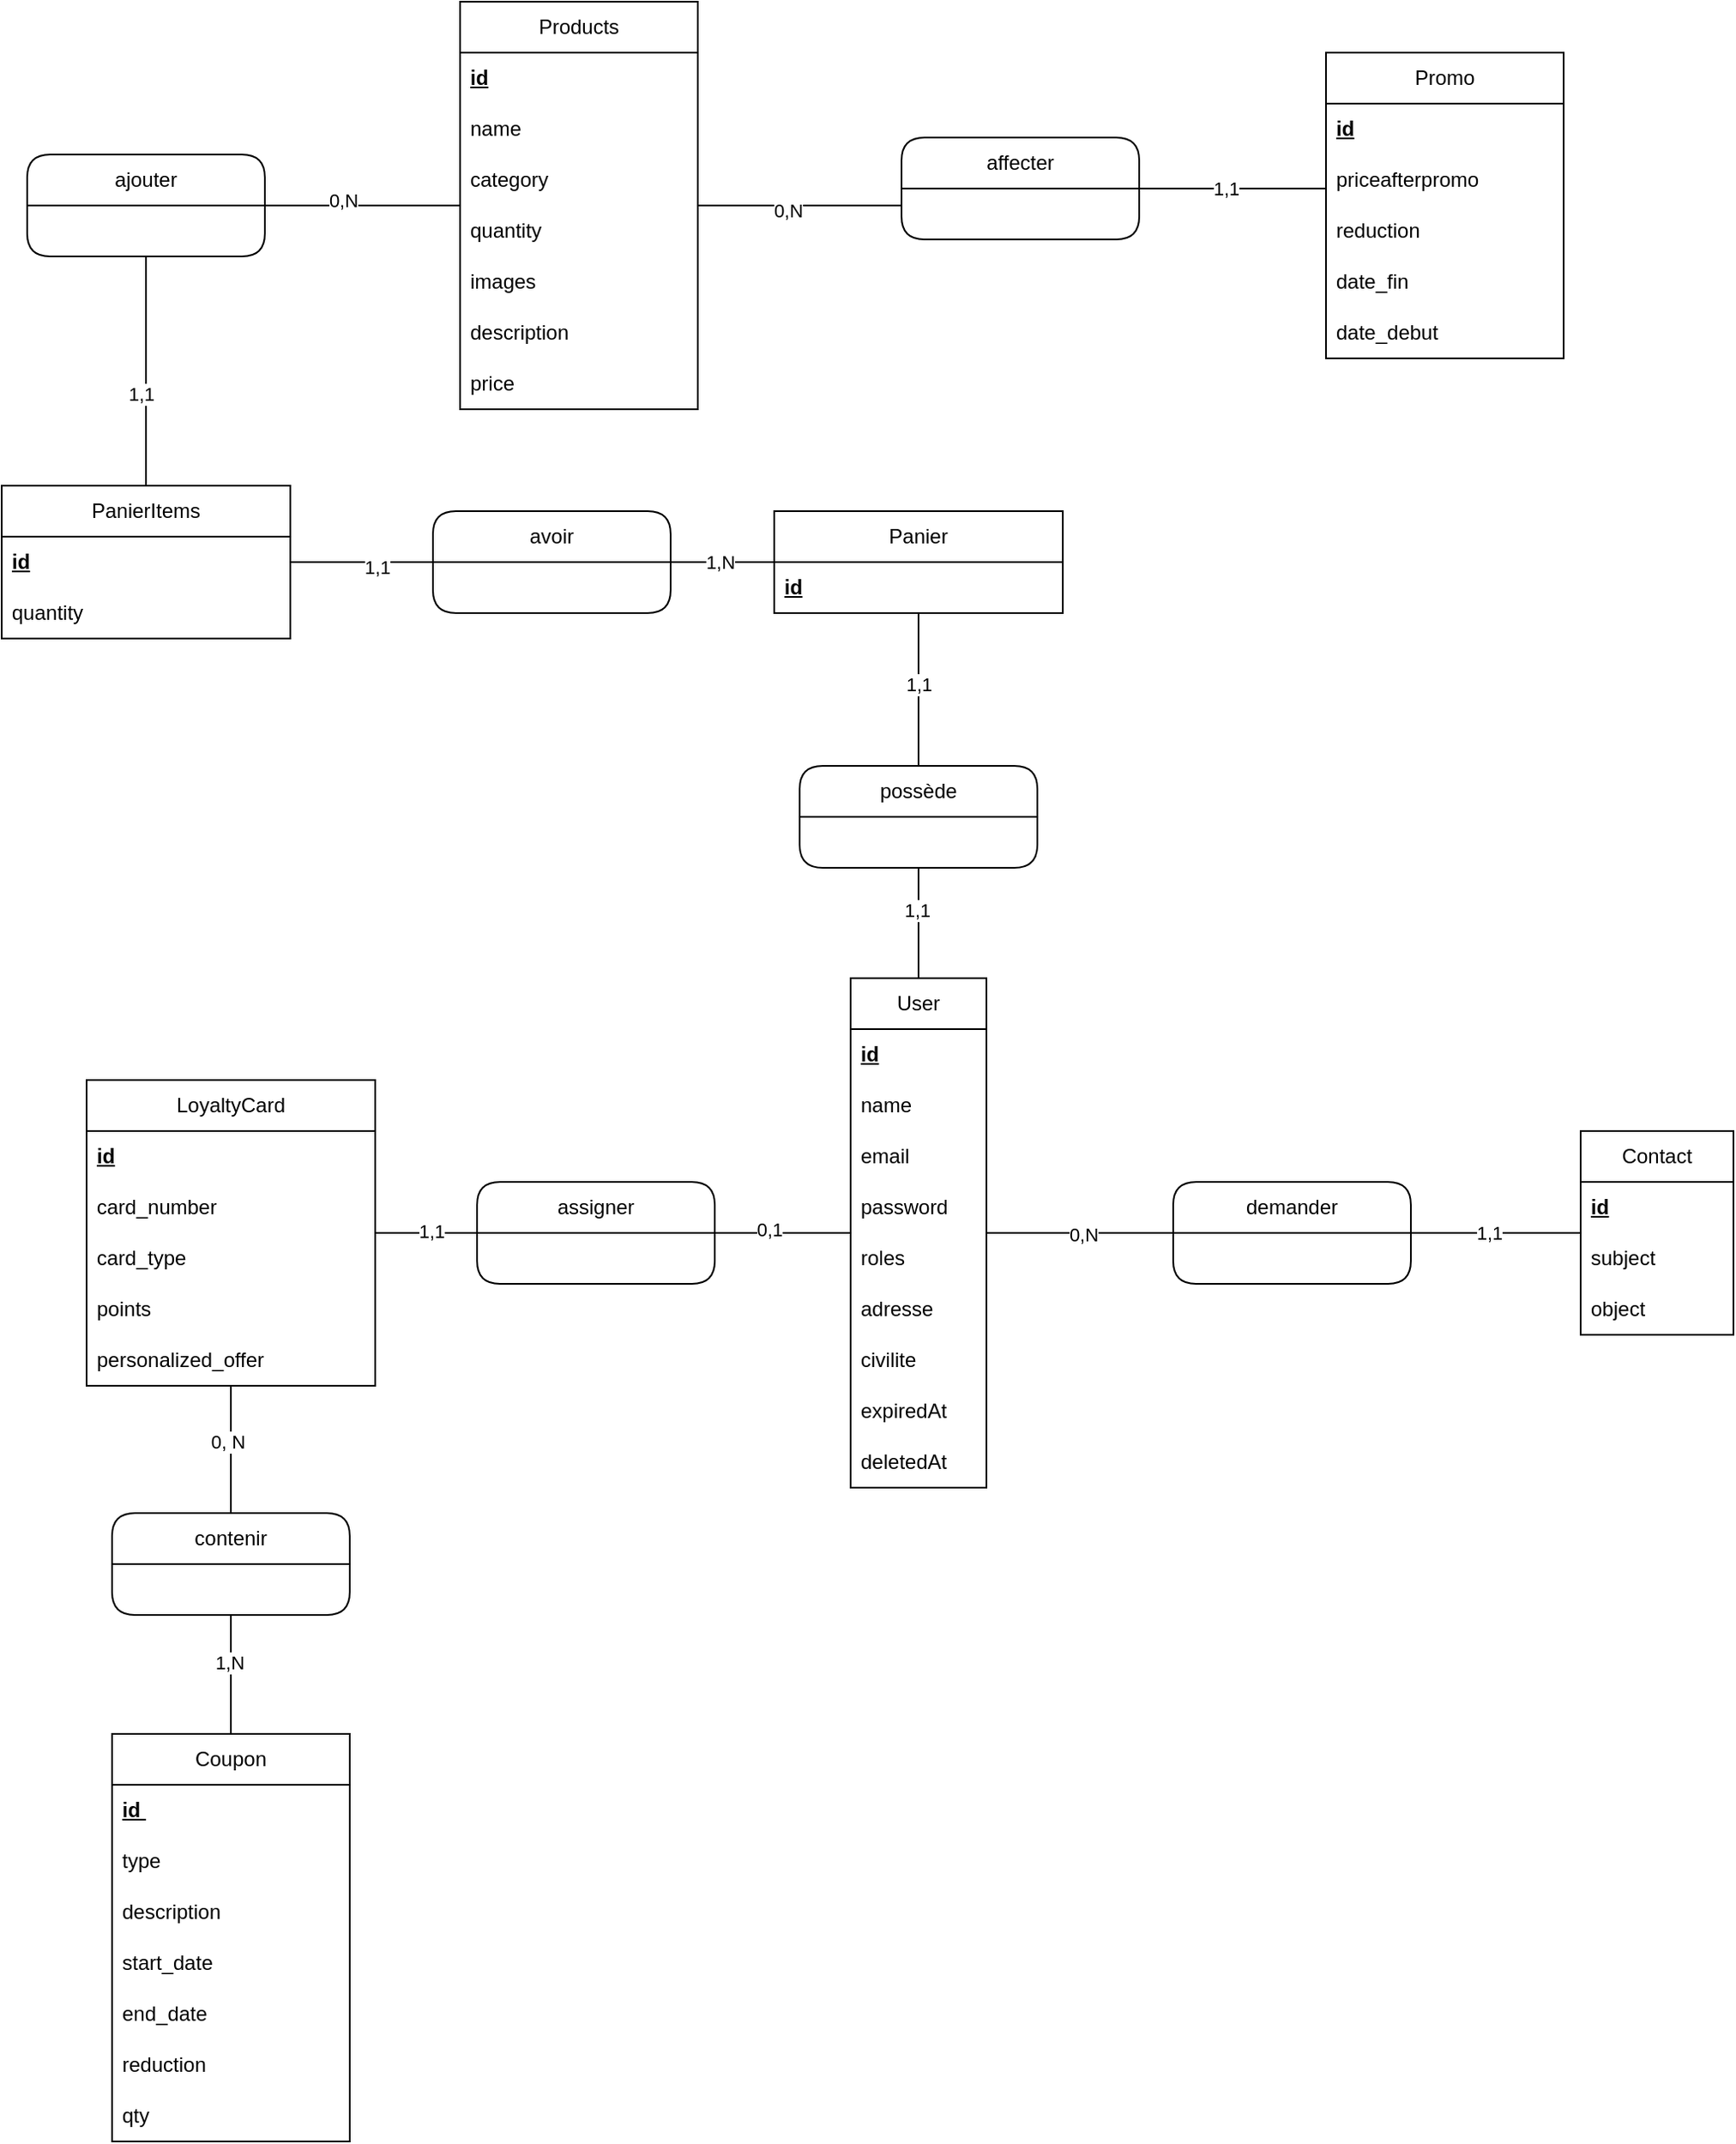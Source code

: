 <mxfile version="24.0.4" type="device">
  <diagram name="Page-1" id="Z8orhRkLqQDL-UpB7b5L">
    <mxGraphModel dx="482" dy="1447" grid="1" gridSize="10" guides="1" tooltips="1" connect="1" arrows="1" fold="1" page="1" pageScale="1" pageWidth="827" pageHeight="1169" math="0" shadow="0">
      <root>
        <mxCell id="0" />
        <mxCell id="1" parent="0" />
        <mxCell id="rzybz_MpaNNf8O2ourKi-1895" value="Contact" style="swimlane;fontStyle=0;childLayout=stackLayout;horizontal=1;startSize=30;horizontalStack=0;resizeParent=1;resizeParentMax=0;resizeLast=0;collapsible=1;marginBottom=0;whiteSpace=wrap;html=1;" parent="1" vertex="1">
          <mxGeometry x="1020" y="645" width="90" height="120" as="geometry" />
        </mxCell>
        <mxCell id="rzybz_MpaNNf8O2ourKi-1896" value="&lt;b&gt;&lt;u&gt;id&lt;/u&gt;&lt;/b&gt;" style="text;strokeColor=none;fillColor=none;align=left;verticalAlign=middle;spacingLeft=4;spacingRight=4;overflow=hidden;points=[[0,0.5],[1,0.5]];portConstraint=eastwest;rotatable=0;whiteSpace=wrap;html=1;" parent="rzybz_MpaNNf8O2ourKi-1895" vertex="1">
          <mxGeometry y="30" width="90" height="30" as="geometry" />
        </mxCell>
        <mxCell id="rzybz_MpaNNf8O2ourKi-1899" value="subject" style="text;strokeColor=none;fillColor=none;align=left;verticalAlign=middle;spacingLeft=4;spacingRight=4;overflow=hidden;points=[[0,0.5],[1,0.5]];portConstraint=eastwest;rotatable=0;whiteSpace=wrap;html=1;" parent="rzybz_MpaNNf8O2ourKi-1895" vertex="1">
          <mxGeometry y="60" width="90" height="30" as="geometry" />
        </mxCell>
        <mxCell id="rzybz_MpaNNf8O2ourKi-1900" value="object" style="text;strokeColor=none;fillColor=none;align=left;verticalAlign=middle;spacingLeft=4;spacingRight=4;overflow=hidden;points=[[0,0.5],[1,0.5]];portConstraint=eastwest;rotatable=0;whiteSpace=wrap;html=1;" parent="rzybz_MpaNNf8O2ourKi-1895" vertex="1">
          <mxGeometry y="90" width="90" height="30" as="geometry" />
        </mxCell>
        <mxCell id="rzybz_MpaNNf8O2ourKi-1901" value="Coupon" style="swimlane;fontStyle=0;childLayout=stackLayout;horizontal=1;startSize=30;horizontalStack=0;resizeParent=1;resizeParentMax=0;resizeLast=0;collapsible=1;marginBottom=0;whiteSpace=wrap;html=1;" parent="1" vertex="1">
          <mxGeometry x="155" y="1000" width="140" height="240" as="geometry" />
        </mxCell>
        <mxCell id="rzybz_MpaNNf8O2ourKi-1902" value="&lt;b&gt;&lt;u&gt;id&amp;nbsp;&lt;/u&gt;&lt;/b&gt;" style="text;strokeColor=none;fillColor=none;align=left;verticalAlign=middle;spacingLeft=4;spacingRight=4;overflow=hidden;points=[[0,0.5],[1,0.5]];portConstraint=eastwest;rotatable=0;whiteSpace=wrap;html=1;" parent="rzybz_MpaNNf8O2ourKi-1901" vertex="1">
          <mxGeometry y="30" width="140" height="30" as="geometry" />
        </mxCell>
        <mxCell id="rzybz_MpaNNf8O2ourKi-1903" value="type" style="text;strokeColor=none;fillColor=none;align=left;verticalAlign=middle;spacingLeft=4;spacingRight=4;overflow=hidden;points=[[0,0.5],[1,0.5]];portConstraint=eastwest;rotatable=0;whiteSpace=wrap;html=1;" parent="rzybz_MpaNNf8O2ourKi-1901" vertex="1">
          <mxGeometry y="60" width="140" height="30" as="geometry" />
        </mxCell>
        <mxCell id="rzybz_MpaNNf8O2ourKi-1904" value="description" style="text;strokeColor=none;fillColor=none;align=left;verticalAlign=middle;spacingLeft=4;spacingRight=4;overflow=hidden;points=[[0,0.5],[1,0.5]];portConstraint=eastwest;rotatable=0;whiteSpace=wrap;html=1;" parent="rzybz_MpaNNf8O2ourKi-1901" vertex="1">
          <mxGeometry y="90" width="140" height="30" as="geometry" />
        </mxCell>
        <mxCell id="rzybz_MpaNNf8O2ourKi-1905" value="start_date" style="text;strokeColor=none;fillColor=none;align=left;verticalAlign=middle;spacingLeft=4;spacingRight=4;overflow=hidden;points=[[0,0.5],[1,0.5]];portConstraint=eastwest;rotatable=0;whiteSpace=wrap;html=1;" parent="rzybz_MpaNNf8O2ourKi-1901" vertex="1">
          <mxGeometry y="120" width="140" height="30" as="geometry" />
        </mxCell>
        <mxCell id="rzybz_MpaNNf8O2ourKi-1906" value="end_date" style="text;strokeColor=none;fillColor=none;align=left;verticalAlign=middle;spacingLeft=4;spacingRight=4;overflow=hidden;points=[[0,0.5],[1,0.5]];portConstraint=eastwest;rotatable=0;whiteSpace=wrap;html=1;" parent="rzybz_MpaNNf8O2ourKi-1901" vertex="1">
          <mxGeometry y="150" width="140" height="30" as="geometry" />
        </mxCell>
        <mxCell id="rzybz_MpaNNf8O2ourKi-1907" value="reduction" style="text;strokeColor=none;fillColor=none;align=left;verticalAlign=middle;spacingLeft=4;spacingRight=4;overflow=hidden;points=[[0,0.5],[1,0.5]];portConstraint=eastwest;rotatable=0;whiteSpace=wrap;html=1;" parent="rzybz_MpaNNf8O2ourKi-1901" vertex="1">
          <mxGeometry y="180" width="140" height="30" as="geometry" />
        </mxCell>
        <mxCell id="dusN8xp5CxMMDKVKXetz-1" value="qty" style="text;strokeColor=none;fillColor=none;align=left;verticalAlign=middle;spacingLeft=4;spacingRight=4;overflow=hidden;points=[[0,0.5],[1,0.5]];portConstraint=eastwest;rotatable=0;whiteSpace=wrap;html=1;" parent="rzybz_MpaNNf8O2ourKi-1901" vertex="1">
          <mxGeometry y="210" width="140" height="30" as="geometry" />
        </mxCell>
        <mxCell id="rzybz_MpaNNf8O2ourKi-1908" value="LoyaltyCard" style="swimlane;fontStyle=0;childLayout=stackLayout;horizontal=1;startSize=30;horizontalStack=0;resizeParent=1;resizeParentMax=0;resizeLast=0;collapsible=1;marginBottom=0;whiteSpace=wrap;html=1;" parent="1" vertex="1">
          <mxGeometry x="140" y="615" width="170" height="180" as="geometry" />
        </mxCell>
        <mxCell id="rzybz_MpaNNf8O2ourKi-1909" value="&lt;b&gt;&lt;u&gt;id&lt;/u&gt;&lt;/b&gt;" style="text;strokeColor=none;fillColor=none;align=left;verticalAlign=middle;spacingLeft=4;spacingRight=4;overflow=hidden;points=[[0,0.5],[1,0.5]];portConstraint=eastwest;rotatable=0;whiteSpace=wrap;html=1;" parent="rzybz_MpaNNf8O2ourKi-1908" vertex="1">
          <mxGeometry y="30" width="170" height="30" as="geometry" />
        </mxCell>
        <mxCell id="rzybz_MpaNNf8O2ourKi-1910" value="card_number" style="text;strokeColor=none;fillColor=none;align=left;verticalAlign=middle;spacingLeft=4;spacingRight=4;overflow=hidden;points=[[0,0.5],[1,0.5]];portConstraint=eastwest;rotatable=0;whiteSpace=wrap;html=1;" parent="rzybz_MpaNNf8O2ourKi-1908" vertex="1">
          <mxGeometry y="60" width="170" height="30" as="geometry" />
        </mxCell>
        <mxCell id="rzybz_MpaNNf8O2ourKi-1911" value="card_type" style="text;strokeColor=none;fillColor=none;align=left;verticalAlign=middle;spacingLeft=4;spacingRight=4;overflow=hidden;points=[[0,0.5],[1,0.5]];portConstraint=eastwest;rotatable=0;whiteSpace=wrap;html=1;" parent="rzybz_MpaNNf8O2ourKi-1908" vertex="1">
          <mxGeometry y="90" width="170" height="30" as="geometry" />
        </mxCell>
        <mxCell id="rzybz_MpaNNf8O2ourKi-1912" value="points" style="text;strokeColor=none;fillColor=none;align=left;verticalAlign=middle;spacingLeft=4;spacingRight=4;overflow=hidden;points=[[0,0.5],[1,0.5]];portConstraint=eastwest;rotatable=0;whiteSpace=wrap;html=1;" parent="rzybz_MpaNNf8O2ourKi-1908" vertex="1">
          <mxGeometry y="120" width="170" height="30" as="geometry" />
        </mxCell>
        <mxCell id="rzybz_MpaNNf8O2ourKi-1913" value="personalized_offer" style="text;strokeColor=none;fillColor=none;align=left;verticalAlign=middle;spacingLeft=4;spacingRight=4;overflow=hidden;points=[[0,0.5],[1,0.5]];portConstraint=eastwest;rotatable=0;whiteSpace=wrap;html=1;" parent="rzybz_MpaNNf8O2ourKi-1908" vertex="1">
          <mxGeometry y="150" width="170" height="30" as="geometry" />
        </mxCell>
        <mxCell id="rzybz_MpaNNf8O2ourKi-1914" value="Products" style="swimlane;fontStyle=0;childLayout=stackLayout;horizontal=1;startSize=30;horizontalStack=0;resizeParent=1;resizeParentMax=0;resizeLast=0;collapsible=1;marginBottom=0;whiteSpace=wrap;html=1;" parent="1" vertex="1">
          <mxGeometry x="360" y="-20" width="140" height="240" as="geometry" />
        </mxCell>
        <mxCell id="rzybz_MpaNNf8O2ourKi-1915" value="&lt;b&gt;&lt;u&gt;id&lt;/u&gt;&lt;/b&gt;" style="text;strokeColor=none;fillColor=none;align=left;verticalAlign=middle;spacingLeft=4;spacingRight=4;overflow=hidden;points=[[0,0.5],[1,0.5]];portConstraint=eastwest;rotatable=0;whiteSpace=wrap;html=1;" parent="rzybz_MpaNNf8O2ourKi-1914" vertex="1">
          <mxGeometry y="30" width="140" height="30" as="geometry" />
        </mxCell>
        <mxCell id="rzybz_MpaNNf8O2ourKi-1916" value="name&amp;nbsp;" style="text;strokeColor=none;fillColor=none;align=left;verticalAlign=middle;spacingLeft=4;spacingRight=4;overflow=hidden;points=[[0,0.5],[1,0.5]];portConstraint=eastwest;rotatable=0;whiteSpace=wrap;html=1;" parent="rzybz_MpaNNf8O2ourKi-1914" vertex="1">
          <mxGeometry y="60" width="140" height="30" as="geometry" />
        </mxCell>
        <mxCell id="rzybz_MpaNNf8O2ourKi-1917" value="category" style="text;strokeColor=none;fillColor=none;align=left;verticalAlign=middle;spacingLeft=4;spacingRight=4;overflow=hidden;points=[[0,0.5],[1,0.5]];portConstraint=eastwest;rotatable=0;whiteSpace=wrap;html=1;" parent="rzybz_MpaNNf8O2ourKi-1914" vertex="1">
          <mxGeometry y="90" width="140" height="30" as="geometry" />
        </mxCell>
        <mxCell id="rzybz_MpaNNf8O2ourKi-1918" value="quantity" style="text;strokeColor=none;fillColor=none;align=left;verticalAlign=middle;spacingLeft=4;spacingRight=4;overflow=hidden;points=[[0,0.5],[1,0.5]];portConstraint=eastwest;rotatable=0;whiteSpace=wrap;html=1;" parent="rzybz_MpaNNf8O2ourKi-1914" vertex="1">
          <mxGeometry y="120" width="140" height="30" as="geometry" />
        </mxCell>
        <mxCell id="rzybz_MpaNNf8O2ourKi-1919" value="images" style="text;strokeColor=none;fillColor=none;align=left;verticalAlign=middle;spacingLeft=4;spacingRight=4;overflow=hidden;points=[[0,0.5],[1,0.5]];portConstraint=eastwest;rotatable=0;whiteSpace=wrap;html=1;" parent="rzybz_MpaNNf8O2ourKi-1914" vertex="1">
          <mxGeometry y="150" width="140" height="30" as="geometry" />
        </mxCell>
        <mxCell id="rzybz_MpaNNf8O2ourKi-1920" value="description" style="text;strokeColor=none;fillColor=none;align=left;verticalAlign=middle;spacingLeft=4;spacingRight=4;overflow=hidden;points=[[0,0.5],[1,0.5]];portConstraint=eastwest;rotatable=0;whiteSpace=wrap;html=1;" parent="rzybz_MpaNNf8O2ourKi-1914" vertex="1">
          <mxGeometry y="180" width="140" height="30" as="geometry" />
        </mxCell>
        <mxCell id="rzybz_MpaNNf8O2ourKi-1921" value="price" style="text;strokeColor=none;fillColor=none;align=left;verticalAlign=middle;spacingLeft=4;spacingRight=4;overflow=hidden;points=[[0,0.5],[1,0.5]];portConstraint=eastwest;rotatable=0;whiteSpace=wrap;html=1;" parent="rzybz_MpaNNf8O2ourKi-1914" vertex="1">
          <mxGeometry y="210" width="140" height="30" as="geometry" />
        </mxCell>
        <mxCell id="rzybz_MpaNNf8O2ourKi-2039" style="edgeStyle=orthogonalEdgeStyle;rounded=0;orthogonalLoop=1;jettySize=auto;html=1;endArrow=none;endFill=0;" parent="1" source="rzybz_MpaNNf8O2ourKi-1922" target="rzybz_MpaNNf8O2ourKi-2031" edge="1">
          <mxGeometry relative="1" as="geometry">
            <Array as="points">
              <mxPoint x="830" y="90" />
              <mxPoint x="830" y="90" />
            </Array>
          </mxGeometry>
        </mxCell>
        <mxCell id="rzybz_MpaNNf8O2ourKi-2155" value="1,1" style="edgeLabel;html=1;align=center;verticalAlign=middle;resizable=0;points=[];" parent="rzybz_MpaNNf8O2ourKi-2039" vertex="1" connectable="0">
          <mxGeometry x="-0.338" y="-1" relative="1" as="geometry">
            <mxPoint x="-23" y="1" as="offset" />
          </mxGeometry>
        </mxCell>
        <mxCell id="rzybz_MpaNNf8O2ourKi-1922" value="Promo" style="swimlane;fontStyle=0;childLayout=stackLayout;horizontal=1;startSize=30;horizontalStack=0;resizeParent=1;resizeParentMax=0;resizeLast=0;collapsible=1;marginBottom=0;whiteSpace=wrap;html=1;" parent="1" vertex="1">
          <mxGeometry x="870" y="10" width="140" height="180" as="geometry" />
        </mxCell>
        <mxCell id="rzybz_MpaNNf8O2ourKi-1923" value="&lt;b&gt;&lt;u&gt;id&lt;/u&gt;&lt;/b&gt;" style="text;strokeColor=none;fillColor=none;align=left;verticalAlign=middle;spacingLeft=4;spacingRight=4;overflow=hidden;points=[[0,0.5],[1,0.5]];portConstraint=eastwest;rotatable=0;whiteSpace=wrap;html=1;" parent="rzybz_MpaNNf8O2ourKi-1922" vertex="1">
          <mxGeometry y="30" width="140" height="30" as="geometry" />
        </mxCell>
        <mxCell id="rzybz_MpaNNf8O2ourKi-1927" value="priceafterpromo" style="text;strokeColor=none;fillColor=none;align=left;verticalAlign=middle;spacingLeft=4;spacingRight=4;overflow=hidden;points=[[0,0.5],[1,0.5]];portConstraint=eastwest;rotatable=0;whiteSpace=wrap;html=1;" parent="rzybz_MpaNNf8O2ourKi-1922" vertex="1">
          <mxGeometry y="60" width="140" height="30" as="geometry" />
        </mxCell>
        <mxCell id="rzybz_MpaNNf8O2ourKi-1931" value="reduction" style="text;strokeColor=none;fillColor=none;align=left;verticalAlign=middle;spacingLeft=4;spacingRight=4;overflow=hidden;points=[[0,0.5],[1,0.5]];portConstraint=eastwest;rotatable=0;whiteSpace=wrap;html=1;" parent="rzybz_MpaNNf8O2ourKi-1922" vertex="1">
          <mxGeometry y="90" width="140" height="30" as="geometry" />
        </mxCell>
        <mxCell id="rzybz_MpaNNf8O2ourKi-1932" value="date_fin" style="text;strokeColor=none;fillColor=none;align=left;verticalAlign=middle;spacingLeft=4;spacingRight=4;overflow=hidden;points=[[0,0.5],[1,0.5]];portConstraint=eastwest;rotatable=0;whiteSpace=wrap;html=1;" parent="rzybz_MpaNNf8O2ourKi-1922" vertex="1">
          <mxGeometry y="120" width="140" height="30" as="geometry" />
        </mxCell>
        <mxCell id="rzybz_MpaNNf8O2ourKi-1933" value="date_debut" style="text;strokeColor=none;fillColor=none;align=left;verticalAlign=middle;spacingLeft=4;spacingRight=4;overflow=hidden;points=[[0,0.5],[1,0.5]];portConstraint=eastwest;rotatable=0;whiteSpace=wrap;html=1;" parent="rzybz_MpaNNf8O2ourKi-1922" vertex="1">
          <mxGeometry y="150" width="140" height="30" as="geometry" />
        </mxCell>
        <mxCell id="rzybz_MpaNNf8O2ourKi-1934" value="User" style="swimlane;fontStyle=0;childLayout=stackLayout;horizontal=1;startSize=30;horizontalStack=0;resizeParent=1;resizeParentMax=0;resizeLast=0;collapsible=1;marginBottom=0;whiteSpace=wrap;html=1;" parent="1" vertex="1">
          <mxGeometry x="590" y="555" width="80" height="300" as="geometry" />
        </mxCell>
        <mxCell id="rzybz_MpaNNf8O2ourKi-1935" value="&lt;b&gt;&lt;u&gt;id&lt;/u&gt;&lt;/b&gt;" style="text;strokeColor=none;fillColor=none;align=left;verticalAlign=middle;spacingLeft=4;spacingRight=4;overflow=hidden;points=[[0,0.5],[1,0.5]];portConstraint=eastwest;rotatable=0;whiteSpace=wrap;html=1;" parent="rzybz_MpaNNf8O2ourKi-1934" vertex="1">
          <mxGeometry y="30" width="80" height="30" as="geometry" />
        </mxCell>
        <mxCell id="rzybz_MpaNNf8O2ourKi-1936" value="name" style="text;strokeColor=none;fillColor=none;align=left;verticalAlign=middle;spacingLeft=4;spacingRight=4;overflow=hidden;points=[[0,0.5],[1,0.5]];portConstraint=eastwest;rotatable=0;whiteSpace=wrap;html=1;" parent="rzybz_MpaNNf8O2ourKi-1934" vertex="1">
          <mxGeometry y="60" width="80" height="30" as="geometry" />
        </mxCell>
        <mxCell id="rzybz_MpaNNf8O2ourKi-1937" value="email" style="text;strokeColor=none;fillColor=none;align=left;verticalAlign=middle;spacingLeft=4;spacingRight=4;overflow=hidden;points=[[0,0.5],[1,0.5]];portConstraint=eastwest;rotatable=0;whiteSpace=wrap;html=1;" parent="rzybz_MpaNNf8O2ourKi-1934" vertex="1">
          <mxGeometry y="90" width="80" height="30" as="geometry" />
        </mxCell>
        <mxCell id="rzybz_MpaNNf8O2ourKi-1938" value="password" style="text;strokeColor=none;fillColor=none;align=left;verticalAlign=middle;spacingLeft=4;spacingRight=4;overflow=hidden;points=[[0,0.5],[1,0.5]];portConstraint=eastwest;rotatable=0;whiteSpace=wrap;html=1;" parent="rzybz_MpaNNf8O2ourKi-1934" vertex="1">
          <mxGeometry y="120" width="80" height="30" as="geometry" />
        </mxCell>
        <mxCell id="rzybz_MpaNNf8O2ourKi-1939" value="roles" style="text;strokeColor=none;fillColor=none;align=left;verticalAlign=middle;spacingLeft=4;spacingRight=4;overflow=hidden;points=[[0,0.5],[1,0.5]];portConstraint=eastwest;rotatable=0;whiteSpace=wrap;html=1;" parent="rzybz_MpaNNf8O2ourKi-1934" vertex="1">
          <mxGeometry y="150" width="80" height="30" as="geometry" />
        </mxCell>
        <mxCell id="rzybz_MpaNNf8O2ourKi-1940" value="adresse" style="text;strokeColor=none;fillColor=none;align=left;verticalAlign=middle;spacingLeft=4;spacingRight=4;overflow=hidden;points=[[0,0.5],[1,0.5]];portConstraint=eastwest;rotatable=0;whiteSpace=wrap;html=1;" parent="rzybz_MpaNNf8O2ourKi-1934" vertex="1">
          <mxGeometry y="180" width="80" height="30" as="geometry" />
        </mxCell>
        <mxCell id="rzybz_MpaNNf8O2ourKi-1941" value="civilite" style="text;strokeColor=none;fillColor=none;align=left;verticalAlign=middle;spacingLeft=4;spacingRight=4;overflow=hidden;points=[[0,0.5],[1,0.5]];portConstraint=eastwest;rotatable=0;whiteSpace=wrap;html=1;" parent="rzybz_MpaNNf8O2ourKi-1934" vertex="1">
          <mxGeometry y="210" width="80" height="30" as="geometry" />
        </mxCell>
        <mxCell id="twDBTn53g0oTgKrfzqAO-1" value="expiredAt" style="text;strokeColor=none;fillColor=none;align=left;verticalAlign=middle;spacingLeft=4;spacingRight=4;overflow=hidden;points=[[0,0.5],[1,0.5]];portConstraint=eastwest;rotatable=0;whiteSpace=wrap;html=1;" parent="rzybz_MpaNNf8O2ourKi-1934" vertex="1">
          <mxGeometry y="240" width="80" height="30" as="geometry" />
        </mxCell>
        <mxCell id="twDBTn53g0oTgKrfzqAO-2" value="deletedAt" style="text;strokeColor=none;fillColor=none;align=left;verticalAlign=middle;spacingLeft=4;spacingRight=4;overflow=hidden;points=[[0,0.5],[1,0.5]];portConstraint=eastwest;rotatable=0;whiteSpace=wrap;html=1;" parent="rzybz_MpaNNf8O2ourKi-1934" vertex="1">
          <mxGeometry y="270" width="80" height="30" as="geometry" />
        </mxCell>
        <mxCell id="rzybz_MpaNNf8O2ourKi-1942" value="Panier" style="swimlane;fontStyle=0;childLayout=stackLayout;horizontal=1;startSize=30;horizontalStack=0;resizeParent=1;resizeParentMax=0;resizeLast=0;collapsible=1;marginBottom=0;whiteSpace=wrap;html=1;" parent="1" vertex="1">
          <mxGeometry x="545" y="280" width="170" height="60" as="geometry" />
        </mxCell>
        <mxCell id="rzybz_MpaNNf8O2ourKi-1943" value="&lt;b&gt;&lt;u&gt;id&lt;/u&gt;&lt;/b&gt;" style="text;strokeColor=none;fillColor=none;align=left;verticalAlign=middle;spacingLeft=4;spacingRight=4;overflow=hidden;points=[[0,0.5],[1,0.5]];portConstraint=eastwest;rotatable=0;whiteSpace=wrap;html=1;" parent="rzybz_MpaNNf8O2ourKi-1942" vertex="1">
          <mxGeometry y="30" width="170" height="30" as="geometry" />
        </mxCell>
        <mxCell id="rzybz_MpaNNf8O2ourKi-2031" value="affecter" style="swimlane;fontStyle=0;childLayout=stackLayout;horizontal=1;startSize=30;horizontalStack=0;resizeParent=1;resizeParentMax=0;resizeLast=0;collapsible=1;marginBottom=0;whiteSpace=wrap;html=1;rounded=1;" parent="1" vertex="1">
          <mxGeometry x="620" y="60" width="140" height="60" as="geometry" />
        </mxCell>
        <mxCell id="rzybz_MpaNNf8O2ourKi-2040" style="edgeStyle=orthogonalEdgeStyle;rounded=0;orthogonalLoop=1;jettySize=auto;html=1;endArrow=none;endFill=0;" parent="1" source="rzybz_MpaNNf8O2ourKi-2031" target="rzybz_MpaNNf8O2ourKi-1914" edge="1">
          <mxGeometry relative="1" as="geometry">
            <mxPoint x="630" y="-10" as="sourcePoint" />
            <mxPoint x="590" y="-80" as="targetPoint" />
            <Array as="points">
              <mxPoint x="580" y="100" />
              <mxPoint x="580" y="100" />
            </Array>
          </mxGeometry>
        </mxCell>
        <mxCell id="rzybz_MpaNNf8O2ourKi-2156" value="0,N" style="edgeLabel;html=1;align=center;verticalAlign=middle;resizable=0;points=[];" parent="rzybz_MpaNNf8O2ourKi-2040" vertex="1" connectable="0">
          <mxGeometry x="0.118" y="3" relative="1" as="geometry">
            <mxPoint as="offset" />
          </mxGeometry>
        </mxCell>
        <mxCell id="rzybz_MpaNNf8O2ourKi-2162" style="edgeStyle=orthogonalEdgeStyle;rounded=0;orthogonalLoop=1;jettySize=auto;html=1;endArrow=none;endFill=0;" parent="1" source="rzybz_MpaNNf8O2ourKi-2157" target="J40btv0FrMWAWS488wyJ-2" edge="1">
          <mxGeometry relative="1" as="geometry">
            <mxPoint x="390" y="160" as="targetPoint" />
          </mxGeometry>
        </mxCell>
        <mxCell id="rzybz_MpaNNf8O2ourKi-2167" value="1,1" style="edgeLabel;html=1;align=center;verticalAlign=middle;resizable=0;points=[];" parent="rzybz_MpaNNf8O2ourKi-2162" vertex="1" connectable="0">
          <mxGeometry x="-0.2" y="3" relative="1" as="geometry">
            <mxPoint as="offset" />
          </mxGeometry>
        </mxCell>
        <mxCell id="rzybz_MpaNNf8O2ourKi-2163" style="edgeStyle=orthogonalEdgeStyle;rounded=0;orthogonalLoop=1;jettySize=auto;html=1;endArrow=none;endFill=0;" parent="1" source="rzybz_MpaNNf8O2ourKi-2157" target="rzybz_MpaNNf8O2ourKi-1942" edge="1">
          <mxGeometry relative="1" as="geometry" />
        </mxCell>
        <mxCell id="rzybz_MpaNNf8O2ourKi-2166" value="1,N" style="edgeLabel;html=1;align=center;verticalAlign=middle;resizable=0;points=[];" parent="rzybz_MpaNNf8O2ourKi-2163" vertex="1" connectable="0">
          <mxGeometry x="-0.042" relative="1" as="geometry">
            <mxPoint as="offset" />
          </mxGeometry>
        </mxCell>
        <mxCell id="rzybz_MpaNNf8O2ourKi-2157" value="avoir" style="swimlane;fontStyle=0;childLayout=stackLayout;horizontal=1;startSize=30;horizontalStack=0;resizeParent=1;resizeParentMax=0;resizeLast=0;collapsible=1;marginBottom=0;whiteSpace=wrap;html=1;rounded=1;" parent="1" vertex="1">
          <mxGeometry x="344" y="280" width="140" height="60" as="geometry" />
        </mxCell>
        <mxCell id="rzybz_MpaNNf8O2ourKi-2172" style="edgeStyle=orthogonalEdgeStyle;rounded=0;orthogonalLoop=1;jettySize=auto;html=1;endArrow=none;endFill=0;" parent="1" source="rzybz_MpaNNf8O2ourKi-2171" target="rzybz_MpaNNf8O2ourKi-1934" edge="1">
          <mxGeometry relative="1" as="geometry" />
        </mxCell>
        <mxCell id="rzybz_MpaNNf8O2ourKi-2176" value="1,1" style="edgeLabel;html=1;align=center;verticalAlign=middle;resizable=0;points=[];" parent="rzybz_MpaNNf8O2ourKi-2172" vertex="1" connectable="0">
          <mxGeometry x="-0.236" y="-1" relative="1" as="geometry">
            <mxPoint as="offset" />
          </mxGeometry>
        </mxCell>
        <mxCell id="rzybz_MpaNNf8O2ourKi-2174" style="edgeStyle=orthogonalEdgeStyle;rounded=0;orthogonalLoop=1;jettySize=auto;html=1;endArrow=none;endFill=0;" parent="1" source="rzybz_MpaNNf8O2ourKi-2171" target="rzybz_MpaNNf8O2ourKi-1942" edge="1">
          <mxGeometry relative="1" as="geometry" />
        </mxCell>
        <mxCell id="rzybz_MpaNNf8O2ourKi-2175" value="1,1" style="edgeLabel;html=1;align=center;verticalAlign=middle;resizable=0;points=[];" parent="rzybz_MpaNNf8O2ourKi-2174" vertex="1" connectable="0">
          <mxGeometry x="0.083" relative="1" as="geometry">
            <mxPoint as="offset" />
          </mxGeometry>
        </mxCell>
        <mxCell id="rzybz_MpaNNf8O2ourKi-2171" value="possède" style="swimlane;fontStyle=0;childLayout=stackLayout;horizontal=1;startSize=30;horizontalStack=0;resizeParent=1;resizeParentMax=0;resizeLast=0;collapsible=1;marginBottom=0;whiteSpace=wrap;html=1;rounded=1;" parent="1" vertex="1">
          <mxGeometry x="560" y="430" width="140" height="60" as="geometry" />
        </mxCell>
        <mxCell id="rzybz_MpaNNf8O2ourKi-2178" style="edgeStyle=orthogonalEdgeStyle;rounded=0;orthogonalLoop=1;jettySize=auto;html=1;endArrow=none;endFill=0;" parent="1" source="rzybz_MpaNNf8O2ourKi-2177" target="rzybz_MpaNNf8O2ourKi-1895" edge="1">
          <mxGeometry relative="1" as="geometry" />
        </mxCell>
        <mxCell id="rzybz_MpaNNf8O2ourKi-2180" value="1,1" style="edgeLabel;html=1;align=center;verticalAlign=middle;resizable=0;points=[];" parent="rzybz_MpaNNf8O2ourKi-2178" vertex="1" connectable="0">
          <mxGeometry x="-0.089" relative="1" as="geometry">
            <mxPoint as="offset" />
          </mxGeometry>
        </mxCell>
        <mxCell id="rzybz_MpaNNf8O2ourKi-2179" style="edgeStyle=orthogonalEdgeStyle;rounded=0;orthogonalLoop=1;jettySize=auto;html=1;endArrow=none;endFill=0;" parent="1" source="rzybz_MpaNNf8O2ourKi-2177" target="rzybz_MpaNNf8O2ourKi-1934" edge="1">
          <mxGeometry relative="1" as="geometry" />
        </mxCell>
        <mxCell id="rzybz_MpaNNf8O2ourKi-2181" value="0,N" style="edgeLabel;html=1;align=center;verticalAlign=middle;resizable=0;points=[];" parent="rzybz_MpaNNf8O2ourKi-2179" vertex="1" connectable="0">
          <mxGeometry x="-0.025" y="1" relative="1" as="geometry">
            <mxPoint as="offset" />
          </mxGeometry>
        </mxCell>
        <mxCell id="rzybz_MpaNNf8O2ourKi-2177" value="demander" style="swimlane;fontStyle=0;childLayout=stackLayout;horizontal=1;startSize=30;horizontalStack=0;resizeParent=1;resizeParentMax=0;resizeLast=0;collapsible=1;marginBottom=0;whiteSpace=wrap;html=1;rounded=1;" parent="1" vertex="1">
          <mxGeometry x="780" y="675" width="140" height="60" as="geometry" />
        </mxCell>
        <mxCell id="rzybz_MpaNNf8O2ourKi-2183" style="edgeStyle=orthogonalEdgeStyle;rounded=0;orthogonalLoop=1;jettySize=auto;html=1;endArrow=none;endFill=0;" parent="1" source="rzybz_MpaNNf8O2ourKi-2182" target="rzybz_MpaNNf8O2ourKi-1934" edge="1">
          <mxGeometry relative="1" as="geometry" />
        </mxCell>
        <mxCell id="rzybz_MpaNNf8O2ourKi-2187" value="0,1" style="edgeLabel;html=1;align=center;verticalAlign=middle;resizable=0;points=[];" parent="rzybz_MpaNNf8O2ourKi-2183" vertex="1" connectable="0">
          <mxGeometry x="-0.213" y="2" relative="1" as="geometry">
            <mxPoint as="offset" />
          </mxGeometry>
        </mxCell>
        <mxCell id="rzybz_MpaNNf8O2ourKi-2184" style="edgeStyle=orthogonalEdgeStyle;rounded=0;orthogonalLoop=1;jettySize=auto;html=1;endArrow=none;endFill=0;" parent="1" source="rzybz_MpaNNf8O2ourKi-2182" target="rzybz_MpaNNf8O2ourKi-1908" edge="1">
          <mxGeometry relative="1" as="geometry" />
        </mxCell>
        <mxCell id="rzybz_MpaNNf8O2ourKi-2188" value="1,1" style="edgeLabel;html=1;align=center;verticalAlign=middle;resizable=0;points=[];" parent="rzybz_MpaNNf8O2ourKi-2184" vertex="1" connectable="0">
          <mxGeometry x="-0.1" y="-1" relative="1" as="geometry">
            <mxPoint as="offset" />
          </mxGeometry>
        </mxCell>
        <mxCell id="rzybz_MpaNNf8O2ourKi-2182" value="assigner" style="swimlane;fontStyle=0;childLayout=stackLayout;horizontal=1;startSize=30;horizontalStack=0;resizeParent=1;resizeParentMax=0;resizeLast=0;collapsible=1;marginBottom=0;whiteSpace=wrap;html=1;rounded=1;" parent="1" vertex="1">
          <mxGeometry x="370" y="675" width="140" height="60" as="geometry" />
        </mxCell>
        <mxCell id="rzybz_MpaNNf8O2ourKi-2191" style="edgeStyle=orthogonalEdgeStyle;rounded=0;orthogonalLoop=1;jettySize=auto;html=1;endArrow=none;endFill=0;" parent="1" source="rzybz_MpaNNf8O2ourKi-2190" target="rzybz_MpaNNf8O2ourKi-1908" edge="1">
          <mxGeometry relative="1" as="geometry" />
        </mxCell>
        <mxCell id="rzybz_MpaNNf8O2ourKi-2194" value="0, N" style="edgeLabel;html=1;align=center;verticalAlign=middle;resizable=0;points=[];" parent="rzybz_MpaNNf8O2ourKi-2191" vertex="1" connectable="0">
          <mxGeometry x="0.138" y="2" relative="1" as="geometry">
            <mxPoint as="offset" />
          </mxGeometry>
        </mxCell>
        <mxCell id="rzybz_MpaNNf8O2ourKi-2192" style="edgeStyle=orthogonalEdgeStyle;rounded=0;orthogonalLoop=1;jettySize=auto;html=1;endArrow=none;endFill=0;" parent="1" source="rzybz_MpaNNf8O2ourKi-2190" target="rzybz_MpaNNf8O2ourKi-1901" edge="1">
          <mxGeometry relative="1" as="geometry" />
        </mxCell>
        <mxCell id="rzybz_MpaNNf8O2ourKi-2193" value="1,N" style="edgeLabel;html=1;align=center;verticalAlign=middle;resizable=0;points=[];" parent="rzybz_MpaNNf8O2ourKi-2192" vertex="1" connectable="0">
          <mxGeometry x="-0.2" y="-1" relative="1" as="geometry">
            <mxPoint as="offset" />
          </mxGeometry>
        </mxCell>
        <mxCell id="rzybz_MpaNNf8O2ourKi-2190" value="contenir" style="swimlane;fontStyle=0;childLayout=stackLayout;horizontal=1;startSize=30;horizontalStack=0;resizeParent=1;resizeParentMax=0;resizeLast=0;collapsible=1;marginBottom=0;whiteSpace=wrap;html=1;rounded=1;" parent="1" vertex="1">
          <mxGeometry x="155" y="870" width="140" height="60" as="geometry" />
        </mxCell>
        <mxCell id="J40btv0FrMWAWS488wyJ-2" value="PanierItems" style="swimlane;fontStyle=0;childLayout=stackLayout;horizontal=1;startSize=30;horizontalStack=0;resizeParent=1;resizeParentMax=0;resizeLast=0;collapsible=1;marginBottom=0;whiteSpace=wrap;html=1;" parent="1" vertex="1">
          <mxGeometry x="90" y="265" width="170" height="90" as="geometry" />
        </mxCell>
        <mxCell id="J40btv0FrMWAWS488wyJ-3" value="&lt;b&gt;&lt;u&gt;id&lt;/u&gt;&lt;/b&gt;" style="text;strokeColor=none;fillColor=none;align=left;verticalAlign=middle;spacingLeft=4;spacingRight=4;overflow=hidden;points=[[0,0.5],[1,0.5]];portConstraint=eastwest;rotatable=0;whiteSpace=wrap;html=1;" parent="J40btv0FrMWAWS488wyJ-2" vertex="1">
          <mxGeometry y="30" width="170" height="30" as="geometry" />
        </mxCell>
        <mxCell id="J40btv0FrMWAWS488wyJ-4" value="quantity" style="text;strokeColor=none;fillColor=none;align=left;verticalAlign=middle;spacingLeft=4;spacingRight=4;overflow=hidden;points=[[0,0.5],[1,0.5]];portConstraint=eastwest;rotatable=0;whiteSpace=wrap;html=1;" parent="J40btv0FrMWAWS488wyJ-2" vertex="1">
          <mxGeometry y="60" width="170" height="30" as="geometry" />
        </mxCell>
        <mxCell id="J40btv0FrMWAWS488wyJ-5" value="ajouter" style="swimlane;fontStyle=0;childLayout=stackLayout;horizontal=1;startSize=30;horizontalStack=0;resizeParent=1;resizeParentMax=0;resizeLast=0;collapsible=1;marginBottom=0;whiteSpace=wrap;html=1;rounded=1;" parent="1" vertex="1">
          <mxGeometry x="105" y="70" width="140" height="60" as="geometry" />
        </mxCell>
        <mxCell id="J40btv0FrMWAWS488wyJ-10" style="edgeStyle=orthogonalEdgeStyle;rounded=0;orthogonalLoop=1;jettySize=auto;html=1;endArrow=none;endFill=0;" parent="1" source="J40btv0FrMWAWS488wyJ-5" target="rzybz_MpaNNf8O2ourKi-1914" edge="1">
          <mxGeometry relative="1" as="geometry">
            <mxPoint x="630" y="80" as="targetPoint" />
            <mxPoint x="630" y="140" as="sourcePoint" />
            <Array as="points" />
          </mxGeometry>
        </mxCell>
        <mxCell id="J40btv0FrMWAWS488wyJ-11" value="0,N" style="edgeLabel;html=1;align=center;verticalAlign=middle;resizable=0;points=[];" parent="J40btv0FrMWAWS488wyJ-10" vertex="1" connectable="0">
          <mxGeometry x="-0.2" y="3" relative="1" as="geometry">
            <mxPoint as="offset" />
          </mxGeometry>
        </mxCell>
        <mxCell id="J40btv0FrMWAWS488wyJ-12" style="edgeStyle=orthogonalEdgeStyle;rounded=0;orthogonalLoop=1;jettySize=auto;html=1;endArrow=none;endFill=0;" parent="1" source="J40btv0FrMWAWS488wyJ-2" target="J40btv0FrMWAWS488wyJ-5" edge="1">
          <mxGeometry relative="1" as="geometry">
            <mxPoint x="640" y="90" as="targetPoint" />
            <mxPoint x="640" y="150" as="sourcePoint" />
          </mxGeometry>
        </mxCell>
        <mxCell id="J40btv0FrMWAWS488wyJ-13" value="1,1" style="edgeLabel;html=1;align=center;verticalAlign=middle;resizable=0;points=[];" parent="J40btv0FrMWAWS488wyJ-12" vertex="1" connectable="0">
          <mxGeometry x="-0.2" y="3" relative="1" as="geometry">
            <mxPoint as="offset" />
          </mxGeometry>
        </mxCell>
      </root>
    </mxGraphModel>
  </diagram>
</mxfile>

